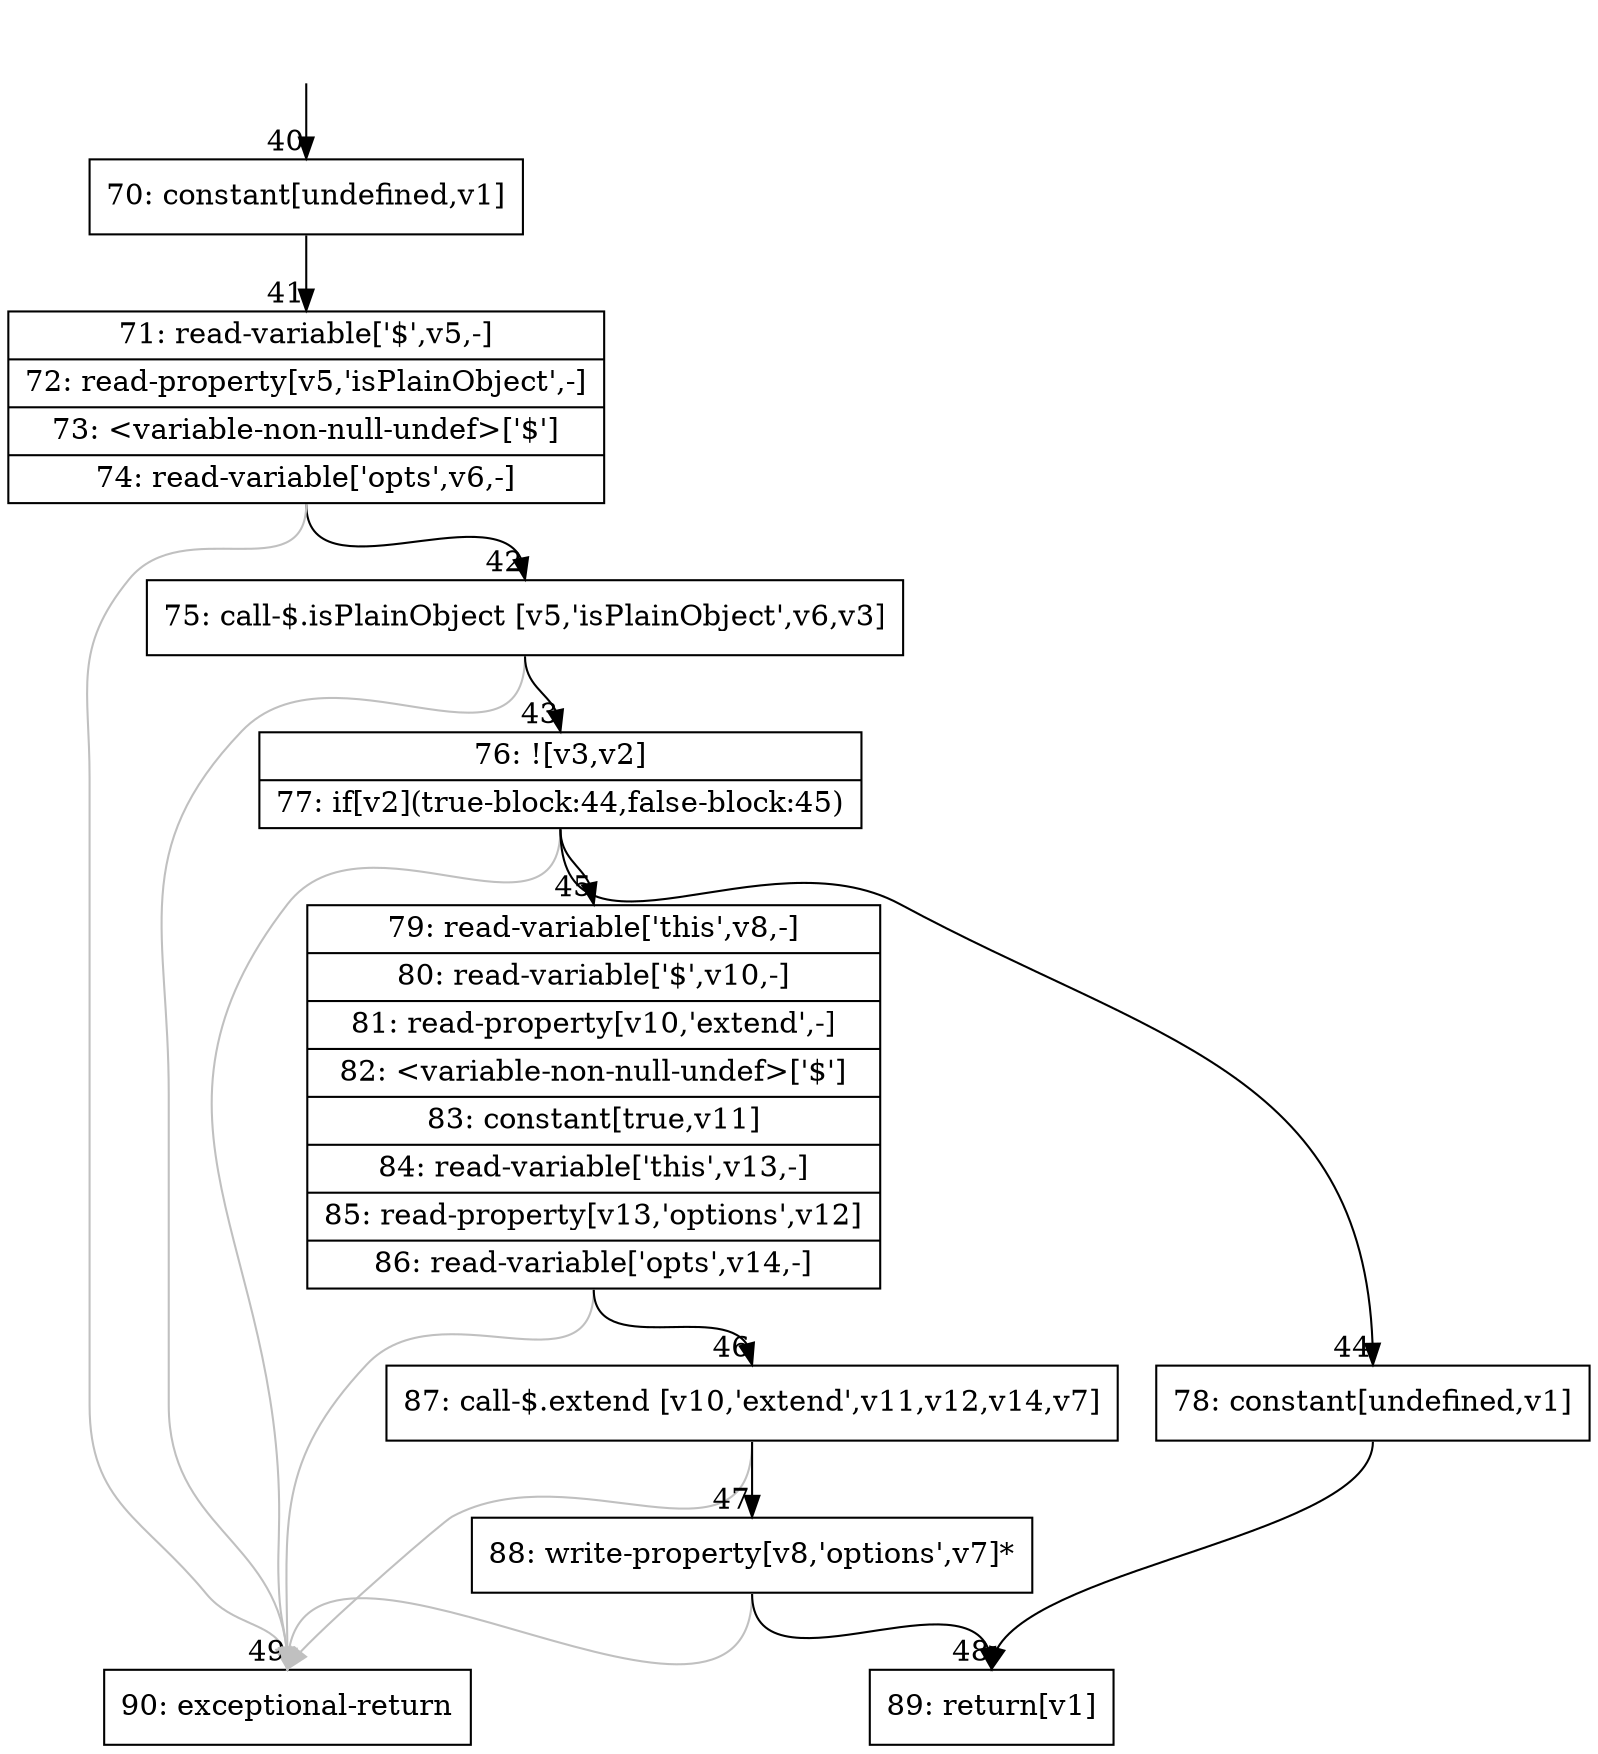 digraph {
rankdir="TD"
BB_entry5[shape=none,label=""];
BB_entry5 -> BB40 [tailport=s, headport=n, headlabel="    40"]
BB40 [shape=record label="{70: constant[undefined,v1]}" ] 
BB40 -> BB41 [tailport=s, headport=n, headlabel="      41"]
BB41 [shape=record label="{71: read-variable['$',v5,-]|72: read-property[v5,'isPlainObject',-]|73: \<variable-non-null-undef\>['$']|74: read-variable['opts',v6,-]}" ] 
BB41 -> BB42 [tailport=s, headport=n, headlabel="      42"]
BB41 -> BB49 [tailport=s, headport=n, color=gray, headlabel="      49"]
BB42 [shape=record label="{75: call-$.isPlainObject [v5,'isPlainObject',v6,v3]}" ] 
BB42 -> BB43 [tailport=s, headport=n, headlabel="      43"]
BB42 -> BB49 [tailport=s, headport=n, color=gray]
BB43 [shape=record label="{76: ![v3,v2]|77: if[v2](true-block:44,false-block:45)}" ] 
BB43 -> BB44 [tailport=s, headport=n, headlabel="      44"]
BB43 -> BB45 [tailport=s, headport=n, headlabel="      45"]
BB43 -> BB49 [tailport=s, headport=n, color=gray]
BB44 [shape=record label="{78: constant[undefined,v1]}" ] 
BB44 -> BB48 [tailport=s, headport=n, headlabel="      48"]
BB45 [shape=record label="{79: read-variable['this',v8,-]|80: read-variable['$',v10,-]|81: read-property[v10,'extend',-]|82: \<variable-non-null-undef\>['$']|83: constant[true,v11]|84: read-variable['this',v13,-]|85: read-property[v13,'options',v12]|86: read-variable['opts',v14,-]}" ] 
BB45 -> BB46 [tailport=s, headport=n, headlabel="      46"]
BB45 -> BB49 [tailport=s, headport=n, color=gray]
BB46 [shape=record label="{87: call-$.extend [v10,'extend',v11,v12,v14,v7]}" ] 
BB46 -> BB47 [tailport=s, headport=n, headlabel="      47"]
BB46 -> BB49 [tailport=s, headport=n, color=gray]
BB47 [shape=record label="{88: write-property[v8,'options',v7]*}" ] 
BB47 -> BB48 [tailport=s, headport=n]
BB47 -> BB49 [tailport=s, headport=n, color=gray]
BB48 [shape=record label="{89: return[v1]}" ] 
BB49 [shape=record label="{90: exceptional-return}" ] 
//#$~ 54
}
